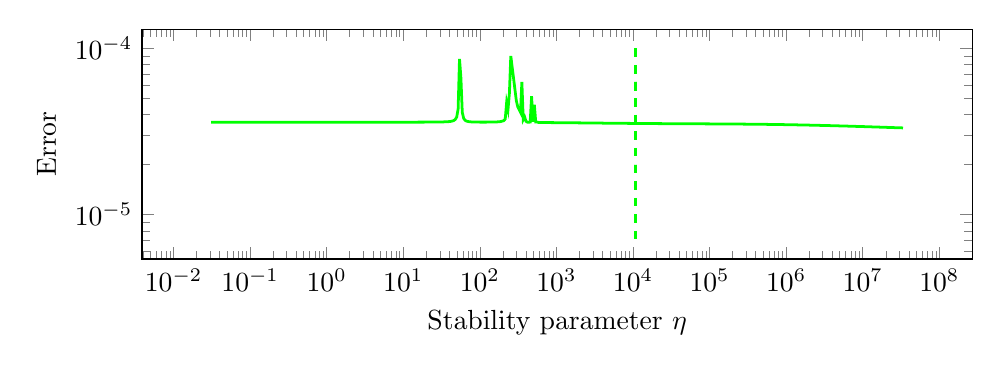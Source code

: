 \begin{tikzpicture}%
\begin{axis}[xmode=log,ymode=log,height=4.5cm,mark options={solid},xlabel={Stability parameter $\eta$},ylabel={Error},width=1\textwidth]%
\addplot[color=green,line width=1pt,solid] coordinates {%
(0.031,3.593e-05)%
(0.033,3.593e-05)%
(0.034,3.593e-05)%
(0.036,3.593e-05)%
(0.037,3.593e-05)%
(0.038,3.593e-05)%
(0.04,3.593e-05)%
(0.042,3.593e-05)%
(0.044,3.593e-05)%
(0.045,3.593e-05)%
(0.047,3.593e-05)%
(0.049,3.593e-05)%
(0.052,3.593e-05)%
(0.054,3.593e-05)%
(0.056,3.593e-05)%
(0.058,3.593e-05)%
(0.061,3.593e-05)%
(0.063,3.593e-05)%
(0.066,3.593e-05)%
(0.069,3.593e-05)%
(0.072,3.593e-05)%
(0.075,3.593e-05)%
(0.078,3.593e-05)%
(0.082,3.593e-05)%
(0.085,3.593e-05)%
(0.089,3.593e-05)%
(0.092,3.593e-05)%
(0.096,3.593e-05)%
(0.1,3.593e-05)%
(0.105,3.593e-05)%
(0.109,3.593e-05)%
(0.114,3.593e-05)%
(0.119,3.593e-05)%
(0.124,3.593e-05)%
(0.129,3.593e-05)%
(0.134,3.593e-05)%
(0.14,3.593e-05)%
(0.146,3.593e-05)%
(0.152,3.593e-05)%
(0.159,3.593e-05)%
(0.165,3.593e-05)%
(0.172,3.593e-05)%
(0.18,3.593e-05)%
(0.188,3.593e-05)%
(0.196,3.593e-05)%
(0.204,3.593e-05)%
(0.212,3.593e-05)%
(0.221,3.593e-05)%
(0.231,3.593e-05)%
(0.241,3.593e-05)%
(0.251,3.593e-05)%
(0.262,3.593e-05)%
(0.273,3.593e-05)%
(0.284,3.593e-05)%
(0.297,3.593e-05)%
(0.309,3.593e-05)%
(0.322,3.593e-05)%
(0.336,3.593e-05)%
(0.35,3.593e-05)%
(0.365,3.593e-05)%
(0.381,3.593e-05)%
(0.397,3.593e-05)%
(0.414,3.593e-05)%
(0.432,3.593e-05)%
(0.45,3.593e-05)%
(0.469,3.593e-05)%
(0.489,3.593e-05)%
(0.51,3.593e-05)%
(0.532,3.593e-05)%
(0.554,3.593e-05)%
(0.578,3.593e-05)%
(0.602,3.593e-05)%
(0.628,3.593e-05)%
(0.655,3.593e-05)%
(0.683,3.593e-05)%
(0.712,3.593e-05)%
(0.742,3.593e-05)%
(0.773,3.593e-05)%
(0.806,3.593e-05)%
(0.841,3.593e-05)%
(0.876,3.593e-05)%
(0.914,3.593e-05)%
(0.953,3.593e-05)%
(0.993,3.593e-05)%
(1.035,3.593e-05)%
(1.079,3.593e-05)%
(1.125,3.593e-05)%
(1.173,3.593e-05)%
(1.223,3.593e-05)%
(1.275,3.593e-05)%
(1.33,3.593e-05)%
(1.386,3.593e-05)%
(1.445,3.593e-05)%
(1.507,3.593e-05)%
(1.571,3.593e-05)%
(1.637,3.593e-05)%
(1.707,3.593e-05)%
(1.78,3.593e-05)%
(1.855,3.593e-05)%
(1.934,3.593e-05)%
(2.017,3.593e-05)%
(2.102,3.593e-05)%
(2.192,3.593e-05)%
(2.285,3.593e-05)%
(2.382,3.593e-05)%
(2.484,3.593e-05)%
(2.59,3.593e-05)%
(2.7,3.593e-05)%
(2.815,3.593e-05)%
(2.934,3.593e-05)%
(3.059,3.593e-05)%
(3.189,3.593e-05)%
(3.325,3.593e-05)%
(3.467,3.593e-05)%
(3.614,3.593e-05)%
(3.768,3.593e-05)%
(3.928,3.593e-05)%
(4.096,3.594e-05)%
(4.27,3.594e-05)%
(4.452,3.594e-05)%
(4.641,3.594e-05)%
(4.838,3.594e-05)%
(5.044,3.594e-05)%
(5.259,3.594e-05)%
(5.483,3.594e-05)%
(5.716,3.594e-05)%
(5.959,3.594e-05)%
(6.213,3.594e-05)%
(6.477,3.594e-05)%
(6.753,3.594e-05)%
(7.04,3.594e-05)%
(7.34,3.594e-05)%
(7.652,3.594e-05)%
(7.978,3.594e-05)%
(8.317,3.594e-05)%
(8.671,3.594e-05)%
(9.04,3.594e-05)%
(9.425,3.594e-05)%
(9.826,3.594e-05)%
(10.244,3.594e-05)%
(10.68,3.594e-05)%
(11.134,3.595e-05)%
(11.608,3.595e-05)%
(12.102,3.595e-05)%
(12.617,3.595e-05)%
(13.154,3.595e-05)%
(13.714,3.595e-05)%
(14.297,3.595e-05)%
(14.906,3.595e-05)%
(15.54,3.596e-05)%
(16.201,3.596e-05)%
(16.891,3.596e-05)%
(17.609,3.596e-05)%
(18.359,3.596e-05)%
(19.14,3.597e-05)%
(19.955,3.597e-05)%
(20.804,3.597e-05)%
(21.689,3.598e-05)%
(22.612,3.598e-05)%
(23.574,3.598e-05)%
(24.577,3.599e-05)%
(25.623,3.6e-05)%
(26.713,3.6e-05)%
(27.85,3.601e-05)%
(29.035,3.602e-05)%
(30.27,3.603e-05)%
(31.559,3.605e-05)%
(32.901,3.607e-05)%
(34.301,3.609e-05)%
(35.761,3.612e-05)%
(37.283,3.615e-05)%
(38.869,3.62e-05)%
(40.523,3.627e-05)%
(42.248,3.638e-05)%
(44.045,3.654e-05)%
(45.92,3.682e-05)%
(47.874,3.736e-05)%
(49.911,3.864e-05)%
(52.035,4.307e-05)%
(54.249,8.62e-05)%
(56.557,6.668e-05)%
(58.964,4.116e-05)%
(61.473,3.788e-05)%
(64.089,3.69e-05)%
(66.816,3.649e-05)%
(69.659,3.629e-05)%
(72.623,3.617e-05)%
(75.714,3.61e-05)%
(78.936,3.605e-05)%
(82.295,3.602e-05)%
(85.796,3.6e-05)%
(89.447,3.599e-05)%
(93.253,3.598e-05)%
(97.222,3.597e-05)%
(101.359,3.596e-05)%
(105.672,3.596e-05)%
(110.168,3.596e-05)%
(114.856,3.596e-05)%
(119.744,3.596e-05)%
(124.839,3.597e-05)%
(130.151,3.597e-05)%
(135.69,3.598e-05)%
(141.464,3.599e-05)%
(147.484,3.6e-05)%
(153.759,3.602e-05)%
(160.302,3.604e-05)%
(167.123,3.607e-05)%
(174.235,3.612e-05)%
(181.649,3.618e-05)%
(189.379,3.628e-05)%
(197.437,3.65e-05)%
(205.839,3.672e-05)%
(214.598,3.758e-05)%
(223.729,4.712e-05)%
(233.25,4.288e-05)%
(243.175,5.354e-05)%
(253.523,8.982e-05)%
(264.311,0.0)%
(275.558,0.0)%
(287.284,0.0)%
(299.508,4.838e-05)%
(312.253,4.456e-05)%
(325.539,0.0)%
(339.392,4.122e-05)%
(353.834,6.272e-05)%
(368.893,3.723e-05)%
(384.589,3.86e-05)%
(400.954,3.637e-05)%
(418.016,3.594e-05)%
(435.805,3.59e-05)%
(454.349,3.601e-05)%
(473.683,5.147e-05)%
(493.84,3.617e-05)%
(514.854,4.578e-05)%
(536.762,3.598e-05)%
(559.6,3.599e-05)%
(583.414,3.581e-05)%
(608.24,3.578e-05)%
(634.122,3.576e-05)%
(661.107,3.576e-05)%
(689.238,3.575e-05)%
(718.566,3.574e-05)%
(749.142,3.574e-05)%
(781.021,3.573e-05)%
(814.256,3.573e-05)%
(848.906,3.572e-05)%
(885.027,3.571e-05)%
(922.688,3.571e-05)%
(961.952,3.57e-05)%
(1002.883,3.57e-05)%
(1045.558,3.569e-05)%
(1090.051,3.568e-05)%
(1136.435,3.568e-05)%
(1184.794,3.567e-05)%
(1235.21,3.567e-05)%
(1287.773,3.566e-05)%
(1342.57,3.565e-05)%
(1399.699,3.565e-05)%
(1459.261,3.564e-05)%
(1521.357,3.563e-05)%
(1586.093,3.563e-05)%
(1653.587,3.562e-05)%
(1723.952,3.561e-05)%
(1797.309,3.561e-05)%
(1873.789,3.56e-05)%
(1953.523,3.559e-05)%
(2036.653,3.559e-05)%
(2123.318,3.558e-05)%
(2213.67,3.557e-05)%
(2307.869,3.557e-05)%
(2406.074,3.556e-05)%
(2508.458,3.555e-05)%
(2615.2,3.554e-05)%
(2726.483,3.554e-05)%
(2842.502,3.553e-05)%
(2963.459,3.552e-05)%
(3089.562,3.552e-05)%
(3221.024,3.551e-05)%
(3358.08,3.55e-05)%
(3500.992,3.549e-05)%
(3649.952,3.549e-05)%
(3805.28,3.548e-05)%
(3967.2,3.547e-05)%
(4136.032,3.546e-05)%
(4312.032,3.546e-05)%
(4495.52,3.545e-05)%
(4686.816,3.544e-05)%
(4886.24,3.544e-05)%
(5094.176,3.543e-05)%
(5310.944,3.542e-05)%
(5536.928,3.541e-05)%
(5772.544,3.541e-05)%
(6018.176,3.54e-05)%
(6274.272,3.539e-05)%
(6541.248,3.539e-05)%
(6819.584,3.538e-05)%
(7109.792,3.537e-05)%
(7412.32,3.537e-05)%
(7727.744,3.536e-05)%
(8056.576,3.535e-05)%
(8399.424,3.535e-05)%
(8756.832,3.534e-05)%
(9129.44,3.534e-05)%
(9517.92,3.533e-05)%
(9922.944,3.532e-05)%
(10345.184,3.532e-05)%
(10785.408,3.531e-05)%
(11244.352,3.531e-05)%
(11722.848,3.53e-05)%
(12221.664,3.529e-05)%
(12741.728,3.529e-05)%
(13283.936,3.528e-05)%
(13849.216,3.528e-05)%
(14438.528,3.527e-05)%
(15052.928,3.527e-05)%
(15693.472,3.526e-05)%
(16361.248,3.526e-05)%
(17057.472,3.525e-05)%
(17783.328,3.525e-05)%
(18540.032,3.524e-05)%
(19328.96,3.524e-05)%
(20151.456,3.523e-05)%
(21008.96,3.523e-05)%
(21902.944,3.522e-05)%
(22834.976,3.522e-05)%
(23806.656,3.522e-05)%
(24819.712,3.521e-05)%
(25875.84,3.521e-05)%
(26976.928,3.52e-05)%
(28124.864,3.52e-05)%
(29321.664,3.52e-05)%
(30569.376,3.519e-05)%
(31870.176,3.519e-05)%
(33226.24,3.519e-05)%
(34640.32,3.518e-05)%
(36114.24,3.518e-05)%
(37650.88,3.517e-05)%
(39253.12,3.517e-05)%
(40923.52,3.517e-05)%
(42664.96,3.516e-05)%
(44480.32,3.516e-05)%
(46373.12,3.516e-05)%
(48346.56,3.515e-05)%
(50403.84,3.515e-05)%
(52548.48,3.515e-05)%
(54784.64,3.514e-05)%
(57115.84,3.514e-05)%
(59546.24,3.514e-05)%
(62080.0,3.513e-05)%
(64721.92,3.513e-05)%
(67475.84,3.513e-05)%
(70347.2,3.512e-05)%
(73340.48,3.512e-05)%
(76461.44,3.512e-05)%
(79715.2,3.511e-05)%
(83107.2,3.511e-05)%
(86643.52,3.511e-05)%
(90330.56,3.51e-05)%
(94174.4,3.51e-05)%
(98181.76,3.51e-05)%
(102359.68,3.509e-05)%
(106715.2,3.509e-05)%
(111256.32,3.509e-05)%
(115990.4,3.508e-05)%
(120926.08,3.508e-05)%
(126072.0,3.508e-05)%
(131436.8,3.507e-05)%
(137029.76,3.507e-05)%
(142860.48,3.506e-05)%
(148939.84,3.506e-05)%
(155277.44,3.506e-05)%
(161884.8,3.505e-05)%
(168773.44,3.505e-05)%
(175955.2,3.504e-05)%
(183442.56,3.504e-05)%
(191248.64,3.503e-05)%
(199386.88,3.503e-05)%
(207871.36,3.502e-05)%
(216716.8,3.502e-05)%
(225938.56,3.501e-05)%
(235552.96,3.501e-05)%
(245576.32,3.5e-05)%
(256026.24,3.5e-05)%
(266920.64,3.499e-05)%
(278279.04,3.498e-05)%
(290120.32,3.498e-05)%
(302465.92,3.497e-05)%
(315336.64,3.497e-05)%
(328755.2,3.496e-05)%
(342745.6,3.495e-05)%
(357328.0,3.495e-05)%
(372534.4,3.494e-05)%
(388387.2,3.493e-05)%
(404912.0,3.492e-05)%
(422144.0,3.492e-05)%
(440105.6,3.491e-05)%
(458835.2,3.49e-05)%
(478358.4,3.489e-05)%
(498713.6,3.488e-05)%
(519936.0,3.488e-05)%
(542060.8,3.487e-05)%
(565126.4,3.486e-05)%
(589174.4,3.485e-05)%
(614246.4,3.484e-05)%
(640384.0,3.483e-05)%
(667635.2,3.482e-05)%
(696044.8,3.481e-05)%
(725660.8,3.48e-05)%
(756540.8,3.479e-05)%
(788732.8,3.478e-05)%
(822297.6,3.477e-05)%
(857286.4,3.476e-05)%
(893766.4,3.475e-05)%
(931798.4,3.474e-05)%
(971449.6,3.473e-05)%
(1012787.2,3.472e-05)%
(1055884.8,3.47e-05)%
(1100816.0,3.469e-05)%
(1147657.6,3.468e-05)%
(1196492.8,3.467e-05)%
(1247408.0,3.466e-05)%
(1300486.4,3.464e-05)%
(1355827.2,3.463e-05)%
(1413520.0,3.462e-05)%
(1473670.4,3.46e-05)%
(1536377.6,3.459e-05)%
(1601756.8,3.458e-05)%
(1669913.6,3.456e-05)%
(1740972.8,3.455e-05)%
(1815056.0,3.454e-05)%
(1892291.2,3.452e-05)%
(1972812.8,3.451e-05)%
(2056761.6,3.449e-05)%
(2144284.8,3.448e-05)%
(2235529.6,3.446e-05)%
(2330656.0,3.445e-05)%
(2429830.4,3.443e-05)%
(2533228.8,3.442e-05)%
(2641024.0,3.44e-05)%
(2753404.8,3.438e-05)%
(2870569.6,3.437e-05)%
(2992720.0,3.435e-05)%
(3120067.2,3.433e-05)%
(3252832.0,3.432e-05)%
(3391264.0,3.43e-05)%
(3535552.0,3.428e-05)%
(3686016.0,3.427e-05)%
(3842848.0,3.425e-05)%
(4006368.0,3.423e-05)%
(4176864.0,3.421e-05)%
(4354592.0,3.42e-05)%
(4539904.0,3.418e-05)%
(4733088.0,3.416e-05)%
(4934496.0,3.414e-05)%
(5144448.0,3.412e-05)%
(5363360.0,3.41e-05)%
(5591584.0,3.409e-05)%
(5829536.0,3.407e-05)%
(6077600.0,3.405e-05)%
(6336224.0,3.403e-05)%
(6605856.0,3.401e-05)%
(6886944.0,3.399e-05)%
(7180000.0,3.397e-05)%
(7485536.0,3.395e-05)%
(7804064.0,3.393e-05)%
(8136128.0,3.391e-05)%
(8482336.0,3.389e-05)%
(8843296.0,3.387e-05)%
(9219584.0,3.385e-05)%
(9611904.0,3.383e-05)%
(10020928.0,3.381e-05)%
(10447360.0,3.379e-05)%
(10891904.0,3.377e-05)%
(11355392.0,3.375e-05)%
(11838592.0,3.373e-05)%
(12342368.0,3.371e-05)%
(12867552.0,3.369e-05)%
(13415104.0,3.366e-05)%
(13985952.0,3.364e-05)%
(14581088.0,3.362e-05)%
(15201568.0,3.36e-05)%
(15848416.0,3.358e-05)%
(16522816.0,3.356e-05)%
(17225888.0,3.354e-05)%
(17958912.0,3.352e-05)%
(18723104.0,3.35e-05)%
(19519840.0,3.347e-05)%
(20350432.0,3.345e-05)%
(21216416.0,3.343e-05)%
(22119232.0,3.341e-05)%
(23060448.0,3.339e-05)%
(24041728.0,3.337e-05)%
(25064768.0,3.334e-05)%
(26131360.0,3.332e-05)%
(27243328.0,3.33e-05)%
(28402592.0,3.328e-05)%
(29611200.0,3.326e-05)%
(30871232.0,3.324e-05)%
(32184960.0,3.322e-05)%
(33554560.0,3.319e-05)%
};%
%
%
\addplot[color=green,line width=1pt,dashed] coordinates {%
(10752.0,0.0)%
(10752.0,0.0)%
(10752.0,0.0)%
(10752.0,0.0)%
(10752.0,0.0)%
(10752.0,0.0)%
(10752.0,0.0)%
(10752.0,0.0)%
(10752.0,0.0)%
(10752.0,0.0)%
(10752.0,0.0)%
(10752.0,0.0)%
(10752.0,0.0)%
(10752.0,0.0)%
(10752.0,0.0)%
(10752.0,0.0)%
(10752.0,0.0)%
(10752.0,0.0)%
(10752.0,0.0)%
(10752.0,0.0)%
(10752.0,0.0)%
(10752.0,0.0)%
(10752.0,0.0)%
(10752.0,0.0)%
(10752.0,0.0)%
(10752.0,0.0)%
(10752.0,0.0)%
(10752.0,0.0)%
(10752.0,0.0)%
(10752.0,0.0)%
(10752.0,0.0)%
(10752.0,0.0)%
(10752.0,0.0)%
(10752.0,0.0)%
(10752.0,0.0)%
(10752.0,0.0)%
(10752.0,0.0)%
(10752.0,0.0)%
(10752.0,0.0)%
(10752.0,0.0)%
(10752.0,0.0)%
(10752.0,0.0)%
(10752.0,0.0)%
(10752.0,0.0)%
(10752.0,0.0)%
(10752.0,0.0)%
(10752.0,0.0)%
(10752.0,0.0)%
(10752.0,0.0)%
(10752.0,0.0)%
(10752.0,0.0)%
(10752.0,0.0)%
(10752.0,0.0)%
(10752.0,0.0)%
(10752.0,0.0)%
(10752.0,0.0)%
(10752.0,0.0)%
(10752.0,0.0)%
(10752.0,0.0)%
(10752.0,0.0)%
(10752.0,0.0)%
(10752.0,0.0)%
(10752.0,0.0)%
(10752.0,0.0)%
(10752.0,0.0)%
(10752.0,0.0)%
(10752.0,0.0)%
(10752.0,0.0)%
(10752.0,0.0)%
(10752.0,0.0)%
(10752.0,0.0)%
(10752.0,0.0)%
(10752.0,0.0)%
(10752.0,0.0)%
(10752.0,0.0)%
(10752.0,0.0)%
(10752.0,0.0)%
(10752.0,0.0)%
(10752.0,0.0)%
(10752.0,0.0)%
(10752.0,0.0)%
(10752.0,0.0)%
(10752.0,0.0)%
(10752.0,0.0)%
(10752.0,0.0)%
(10752.0,0.0)%
(10752.0,0.0)%
(10752.0,0.0)%
(10752.0,0.0)%
(10752.0,0.0)%
(10752.0,0.0)%
(10752.0,0.0)%
(10752.0,0.0)%
(10752.0,0.0)%
(10752.0,0.0)%
(10752.0,0.0)%
(10752.0,0.0)%
(10752.0,0.0)%
(10752.0,0.0)%
(10752.0,0.0)%
(10752.0,0.0)%
(10752.0,0.0)%
(10752.0,0.0)%
(10752.0,0.0)%
(10752.0,0.0)%
(10752.0,0.0)%
(10752.0,0.0)%
(10752.0,0.0)%
(10752.0,0.0)%
(10752.0,0.0)%
(10752.0,0.0)%
(10752.0,0.0)%
(10752.0,0.0)%
(10752.0,0.0)%
(10752.0,0.0)%
(10752.0,0.0)%
(10752.0,0.0)%
(10752.0,0.0)%
(10752.0,0.0)%
(10752.0,0.0)%
(10752.0,0.0)%
(10752.0,0.0)%
(10752.0,0.0)%
(10752.0,0.0)%
(10752.0,0.0)%
(10752.0,0.0)%
(10752.0,0.0)%
(10752.0,0.0)%
(10752.0,0.0)%
(10752.0,0.0)%
(10752.0,0.0)%
(10752.0,0.0)%
(10752.0,0.0)%
(10752.0,0.0)%
(10752.0,0.0)%
(10752.0,0.0)%
(10752.0,0.0)%
(10752.0,0.0)%
(10752.0,0.0)%
(10752.0,0.0)%
(10752.0,0.0)%
(10752.0,0.0)%
(10752.0,0.0)%
(10752.0,0.0)%
(10752.0,0.0)%
(10752.0,0.0)%
(10752.0,0.0)%
(10752.0,0.0)%
(10752.0,0.0)%
(10752.0,0.0)%
(10752.0,0.0)%
(10752.0,0.0)%
(10752.0,0.0)%
(10752.0,0.0)%
(10752.0,0.0)%
(10752.0,0.0)%
(10752.0,0.0)%
(10752.0,0.0)%
(10752.0,0.0)%
(10752.0,0.0)%
(10752.0,0.0)%
(10752.0,0.0)%
(10752.0,0.0)%
(10752.0,0.0)%
(10752.0,0.0)%
(10752.0,0.0)%
(10752.0,0.0)%
(10752.0,0.0)%
(10752.0,0.0)%
(10752.0,0.0)%
(10752.0,0.0)%
(10752.0,0.0)%
(10752.0,0.0)%
(10752.0,0.0)%
(10752.0,0.0)%
(10752.0,0.0)%
(10752.0,0.0)%
(10752.0,0.0)%
(10752.0,0.0)%
(10752.0,0.0)%
(10752.0,0.0)%
(10752.0,0.0)%
(10752.0,0.0)%
(10752.0,0.0)%
(10752.0,0.0)%
(10752.0,0.0)%
(10752.0,0.0)%
(10752.0,0.0)%
(10752.0,0.0)%
(10752.0,0.0)%
(10752.0,0.0)%
(10752.0,0.0)%
(10752.0,0.0)%
(10752.0,0.0)%
(10752.0,0.0)%
(10752.0,0.0)%
(10752.0,0.0)%
(10752.0,0.0)%
(10752.0,0.0)%
(10752.0,0.0)%
(10752.0,0.0)%
(10752.0,0.0)%
(10752.0,0.0)%
(10752.0,0.0)%
(10752.0,0.0)%
(10752.0,0.0)%
(10752.0,0.0)%
(10752.0,0.0)%
(10752.0,0.0)%
(10752.0,0.0)%
(10752.0,0.0)%
(10752.0,0.0)%
(10752.0,0.0)%
(10752.0,0.0)%
(10752.0,0.0)%
(10752.0,0.0)%
(10752.0,0.0)%
(10752.0,0.0)%
(10752.0,0.0)%
(10752.0,0.0)%
(10752.0,0.0)%
(10752.0,0.0)%
(10752.0,0.0)%
(10752.0,0.0)%
(10752.0,0.0)%
(10752.0,0.0)%
(10752.0,9.979e-05)%
(10752.0,9.945e-05)%
(10752.0,9.911e-05)%
(10752.0,9.877e-05)%
(10752.0,9.843e-05)%
(10752.0,9.809e-05)%
(10752.0,9.775e-05)%
(10752.0,9.741e-05)%
(10752.0,9.707e-05)%
(10752.0,9.673e-05)%
(10752.0,9.64e-05)%
(10752.0,9.606e-05)%
(10752.0,9.572e-05)%
(10752.0,9.538e-05)%
(10752.0,9.504e-05)%
(10752.0,9.47e-05)%
(10752.0,9.436e-05)%
(10752.0,9.402e-05)%
(10752.0,9.368e-05)%
(10752.0,9.334e-05)%
(10752.0,9.3e-05)%
(10752.0,9.266e-05)%
(10752.0,9.232e-05)%
(10752.0,9.198e-05)%
(10752.0,9.164e-05)%
(10752.0,9.13e-05)%
(10752.0,9.096e-05)%
(10752.0,9.062e-05)%
(10752.0,9.028e-05)%
(10752.0,8.994e-05)%
(10752.0,8.96e-05)%
(10752.0,8.926e-05)%
(10752.0,8.892e-05)%
(10752.0,8.858e-05)%
(10752.0,8.824e-05)%
(10752.0,8.79e-05)%
(10752.0,8.756e-05)%
(10752.0,8.722e-05)%
(10752.0,8.688e-05)%
(10752.0,8.654e-05)%
(10752.0,8.621e-05)%
(10752.0,8.587e-05)%
(10752.0,8.553e-05)%
(10752.0,8.519e-05)%
(10752.0,8.485e-05)%
(10752.0,8.451e-05)%
(10752.0,8.417e-05)%
(10752.0,8.383e-05)%
(10752.0,8.349e-05)%
(10752.0,8.315e-05)%
(10752.0,8.281e-05)%
(10752.0,8.247e-05)%
(10752.0,8.213e-05)%
(10752.0,8.179e-05)%
(10752.0,8.145e-05)%
(10752.0,8.111e-05)%
(10752.0,8.077e-05)%
(10752.0,8.043e-05)%
(10752.0,8.009e-05)%
(10752.0,7.975e-05)%
(10752.0,7.941e-05)%
(10752.0,7.907e-05)%
(10752.0,7.873e-05)%
(10752.0,7.839e-05)%
(10752.0,7.805e-05)%
(10752.0,7.771e-05)%
(10752.0,7.737e-05)%
(10752.0,7.703e-05)%
(10752.0,7.669e-05)%
(10752.0,7.635e-05)%
(10752.0,7.602e-05)%
(10752.0,7.568e-05)%
(10752.0,7.534e-05)%
(10752.0,7.5e-05)%
(10752.0,7.466e-05)%
(10752.0,7.432e-05)%
(10752.0,7.398e-05)%
(10752.0,7.364e-05)%
(10752.0,7.33e-05)%
(10752.0,7.296e-05)%
(10752.0,7.262e-05)%
(10752.0,7.228e-05)%
(10752.0,7.194e-05)%
(10752.0,7.16e-05)%
(10752.0,7.126e-05)%
(10752.0,7.092e-05)%
(10752.0,7.058e-05)%
(10752.0,7.024e-05)%
(10752.0,6.99e-05)%
(10752.0,6.956e-05)%
(10752.0,6.922e-05)%
(10752.0,6.888e-05)%
(10752.0,6.854e-05)%
(10752.0,6.82e-05)%
(10752.0,6.786e-05)%
(10752.0,6.752e-05)%
(10752.0,6.718e-05)%
(10752.0,6.684e-05)%
(10752.0,6.65e-05)%
(10752.0,6.616e-05)%
(10752.0,6.583e-05)%
(10752.0,6.549e-05)%
(10752.0,6.515e-05)%
(10752.0,6.481e-05)%
(10752.0,6.447e-05)%
(10752.0,6.413e-05)%
(10752.0,6.379e-05)%
(10752.0,6.345e-05)%
(10752.0,6.311e-05)%
(10752.0,6.277e-05)%
(10752.0,6.243e-05)%
(10752.0,6.209e-05)%
(10752.0,6.175e-05)%
(10752.0,6.141e-05)%
(10752.0,6.107e-05)%
(10752.0,6.073e-05)%
(10752.0,6.039e-05)%
(10752.0,6.005e-05)%
(10752.0,5.971e-05)%
(10752.0,5.937e-05)%
(10752.0,5.903e-05)%
(10752.0,5.869e-05)%
(10752.0,5.835e-05)%
(10752.0,5.801e-05)%
(10752.0,5.767e-05)%
(10752.0,5.733e-05)%
(10752.0,5.699e-05)%
(10752.0,5.665e-05)%
(10752.0,5.631e-05)%
(10752.0,5.597e-05)%
(10752.0,5.563e-05)%
(10752.0,5.53e-05)%
(10752.0,5.496e-05)%
(10752.0,5.462e-05)%
(10752.0,5.428e-05)%
(10752.0,5.394e-05)%
(10752.0,5.36e-05)%
(10752.0,5.326e-05)%
(10752.0,5.292e-05)%
(10752.0,5.258e-05)%
(10752.0,5.224e-05)%
(10752.0,5.19e-05)%
(10752.0,5.156e-05)%
(10752.0,5.122e-05)%
(10752.0,5.088e-05)%
(10752.0,5.054e-05)%
(10752.0,5.02e-05)%
(10752.0,4.986e-05)%
(10752.0,4.952e-05)%
(10752.0,4.918e-05)%
(10752.0,4.884e-05)%
(10752.0,4.85e-05)%
(10752.0,4.816e-05)%
(10752.0,4.782e-05)%
(10752.0,4.748e-05)%
(10752.0,4.714e-05)%
(10752.0,4.68e-05)%
(10752.0,4.646e-05)%
(10752.0,4.612e-05)%
(10752.0,4.578e-05)%
(10752.0,4.544e-05)%
(10752.0,4.511e-05)%
(10752.0,4.477e-05)%
(10752.0,4.443e-05)%
(10752.0,4.409e-05)%
(10752.0,4.375e-05)%
(10752.0,4.341e-05)%
(10752.0,4.307e-05)%
(10752.0,4.273e-05)%
(10752.0,4.239e-05)%
(10752.0,4.205e-05)%
(10752.0,4.171e-05)%
(10752.0,4.137e-05)%
(10752.0,4.103e-05)%
(10752.0,4.069e-05)%
(10752.0,4.035e-05)%
(10752.0,4.001e-05)%
(10752.0,3.967e-05)%
(10752.0,3.933e-05)%
(10752.0,3.899e-05)%
(10752.0,3.865e-05)%
(10752.0,3.831e-05)%
(10752.0,3.797e-05)%
(10752.0,3.763e-05)%
(10752.0,3.729e-05)%
(10752.0,3.695e-05)%
(10752.0,3.661e-05)%
(10752.0,3.627e-05)%
(10752.0,3.593e-05)%
(10752.0,3.559e-05)%
(10752.0,3.525e-05)%
(10752.0,3.492e-05)%
(10752.0,3.458e-05)%
(10752.0,3.424e-05)%
(10752.0,3.39e-05)%
(10752.0,3.356e-05)%
(10752.0,3.322e-05)%
(10752.0,3.288e-05)%
(10752.0,3.254e-05)%
(10752.0,3.22e-05)%
(10752.0,3.186e-05)%
(10752.0,3.152e-05)%
(10752.0,3.118e-05)%
(10752.0,3.084e-05)%
(10752.0,3.05e-05)%
(10752.0,3.016e-05)%
(10752.0,2.982e-05)%
(10752.0,2.948e-05)%
(10752.0,2.914e-05)%
(10752.0,2.88e-05)%
(10752.0,2.846e-05)%
(10752.0,2.812e-05)%
(10752.0,2.778e-05)%
(10752.0,2.744e-05)%
(10752.0,2.71e-05)%
(10752.0,2.676e-05)%
(10752.0,2.642e-05)%
(10752.0,2.608e-05)%
(10752.0,2.574e-05)%
(10752.0,2.54e-05)%
(10752.0,2.506e-05)%
(10752.0,2.473e-05)%
(10752.0,2.439e-05)%
(10752.0,2.405e-05)%
(10752.0,2.371e-05)%
(10752.0,2.337e-05)%
(10752.0,2.303e-05)%
(10752.0,2.269e-05)%
(10752.0,2.235e-05)%
(10752.0,2.201e-05)%
(10752.0,2.167e-05)%
(10752.0,2.133e-05)%
(10752.0,2.099e-05)%
(10752.0,2.065e-05)%
(10752.0,2.031e-05)%
(10752.0,1.997e-05)%
(10752.0,1.963e-05)%
(10752.0,1.929e-05)%
(10752.0,1.895e-05)%
(10752.0,1.861e-05)%
(10752.0,1.827e-05)%
(10752.0,1.793e-05)%
(10752.0,1.759e-05)%
(10752.0,1.725e-05)%
(10752.0,1.691e-05)%
(10752.0,1.657e-05)%
(10752.0,1.623e-05)%
(10752.0,1.589e-05)%
(10752.0,1.555e-05)%
(10752.0,1.521e-05)%
(10752.0,1.487e-05)%
(10752.0,1.454e-05)%
(10752.0,1.42e-05)%
(10752.0,1.386e-05)%
(10752.0,1.352e-05)%
(10752.0,1.318e-05)%
(10752.0,1.284e-05)%
(10752.0,1.25e-05)%
(10752.0,1.216e-05)%
(10752.0,1.182e-05)%
(10752.0,1.148e-05)%
(10752.0,1.114e-05)%
(10752.0,1.08e-05)%
(10752.0,1.046e-05)%
(10752.0,1.012e-05)%
(10752.0,9.78e-06)%
(10752.0,9.44e-06)%
(10752.0,9.1e-06)%
(10752.0,8.761e-06)%
(10752.0,8.421e-06)%
(10752.0,8.081e-06)%
(10752.0,7.742e-06)%
(10752.0,7.402e-06)%
(10752.0,7.062e-06)%
};%
%
%
\end{axis}%
\end{tikzpicture}%
